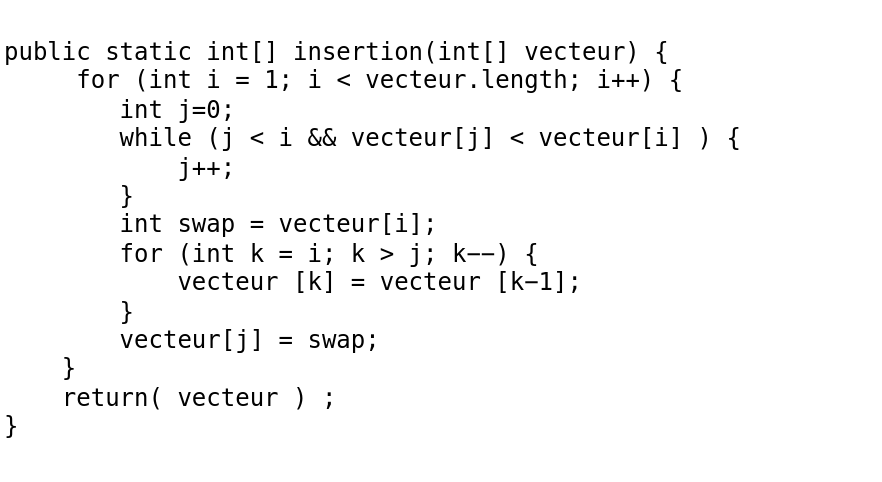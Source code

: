 <mxfile version="23.0.2" type="github">
  <diagram name="Page-1" id="CjTsorwQ7Oubx6sfexok">
    <mxGraphModel dx="1750" dy="898" grid="1" gridSize="10" guides="1" tooltips="1" connect="1" arrows="1" fold="1" page="1" pageScale="1" pageWidth="827" pageHeight="1169" math="0" shadow="0">
      <root>
        <mxCell id="0" />
        <mxCell id="1" parent="0" />
        <mxCell id="UAUrJxPtAOVDgm13h5xw-15" value="&lt;pre id=&quot;yui_3_17_2_1_1706542398417_36&quot;&gt;public static int&lt;span&gt;[] insertion(&lt;/span&gt;&lt;span&gt;int&lt;/span&gt;&lt;span&gt;[] vecteur) &lt;/span&gt;&lt;span&gt;{ &lt;br&gt;&lt;/span&gt;&lt;span&gt;     for &lt;/span&gt;&lt;span&gt;(&lt;/span&gt;&lt;span&gt;int &lt;/span&gt;&lt;span&gt;i = 1; i &lt;/span&gt;&lt;span&gt;&amp;lt; &lt;/span&gt;&lt;span&gt;vecteur.length; i++) &lt;/span&gt;&lt;span&gt;{ &lt;br&gt;&lt;/span&gt;        int j=0;&lt;br&gt;        while (j &amp;lt; i &amp;amp;&amp;amp; vecteur[j] &amp;lt; vecteur[i] ) { &lt;br&gt;            j++; &lt;br&gt;        } &lt;br&gt;        int swap = vecteur[i];&lt;br&gt;        for (int k = i; k &amp;gt; j; k−−) { &lt;br&gt;            vecteur [k] = vecteur [k−1]; &lt;br&gt;        } &lt;br&gt;        vecteur[j] = swap; &lt;br&gt;    } &lt;br&gt;    return( vecteur ) ; &lt;br&gt;} &lt;/pre&gt;" style="text;whiteSpace=wrap;html=1;" vertex="1" parent="1">
          <mxGeometry x="690" y="320" width="440" height="240" as="geometry" />
        </mxCell>
      </root>
    </mxGraphModel>
  </diagram>
</mxfile>
